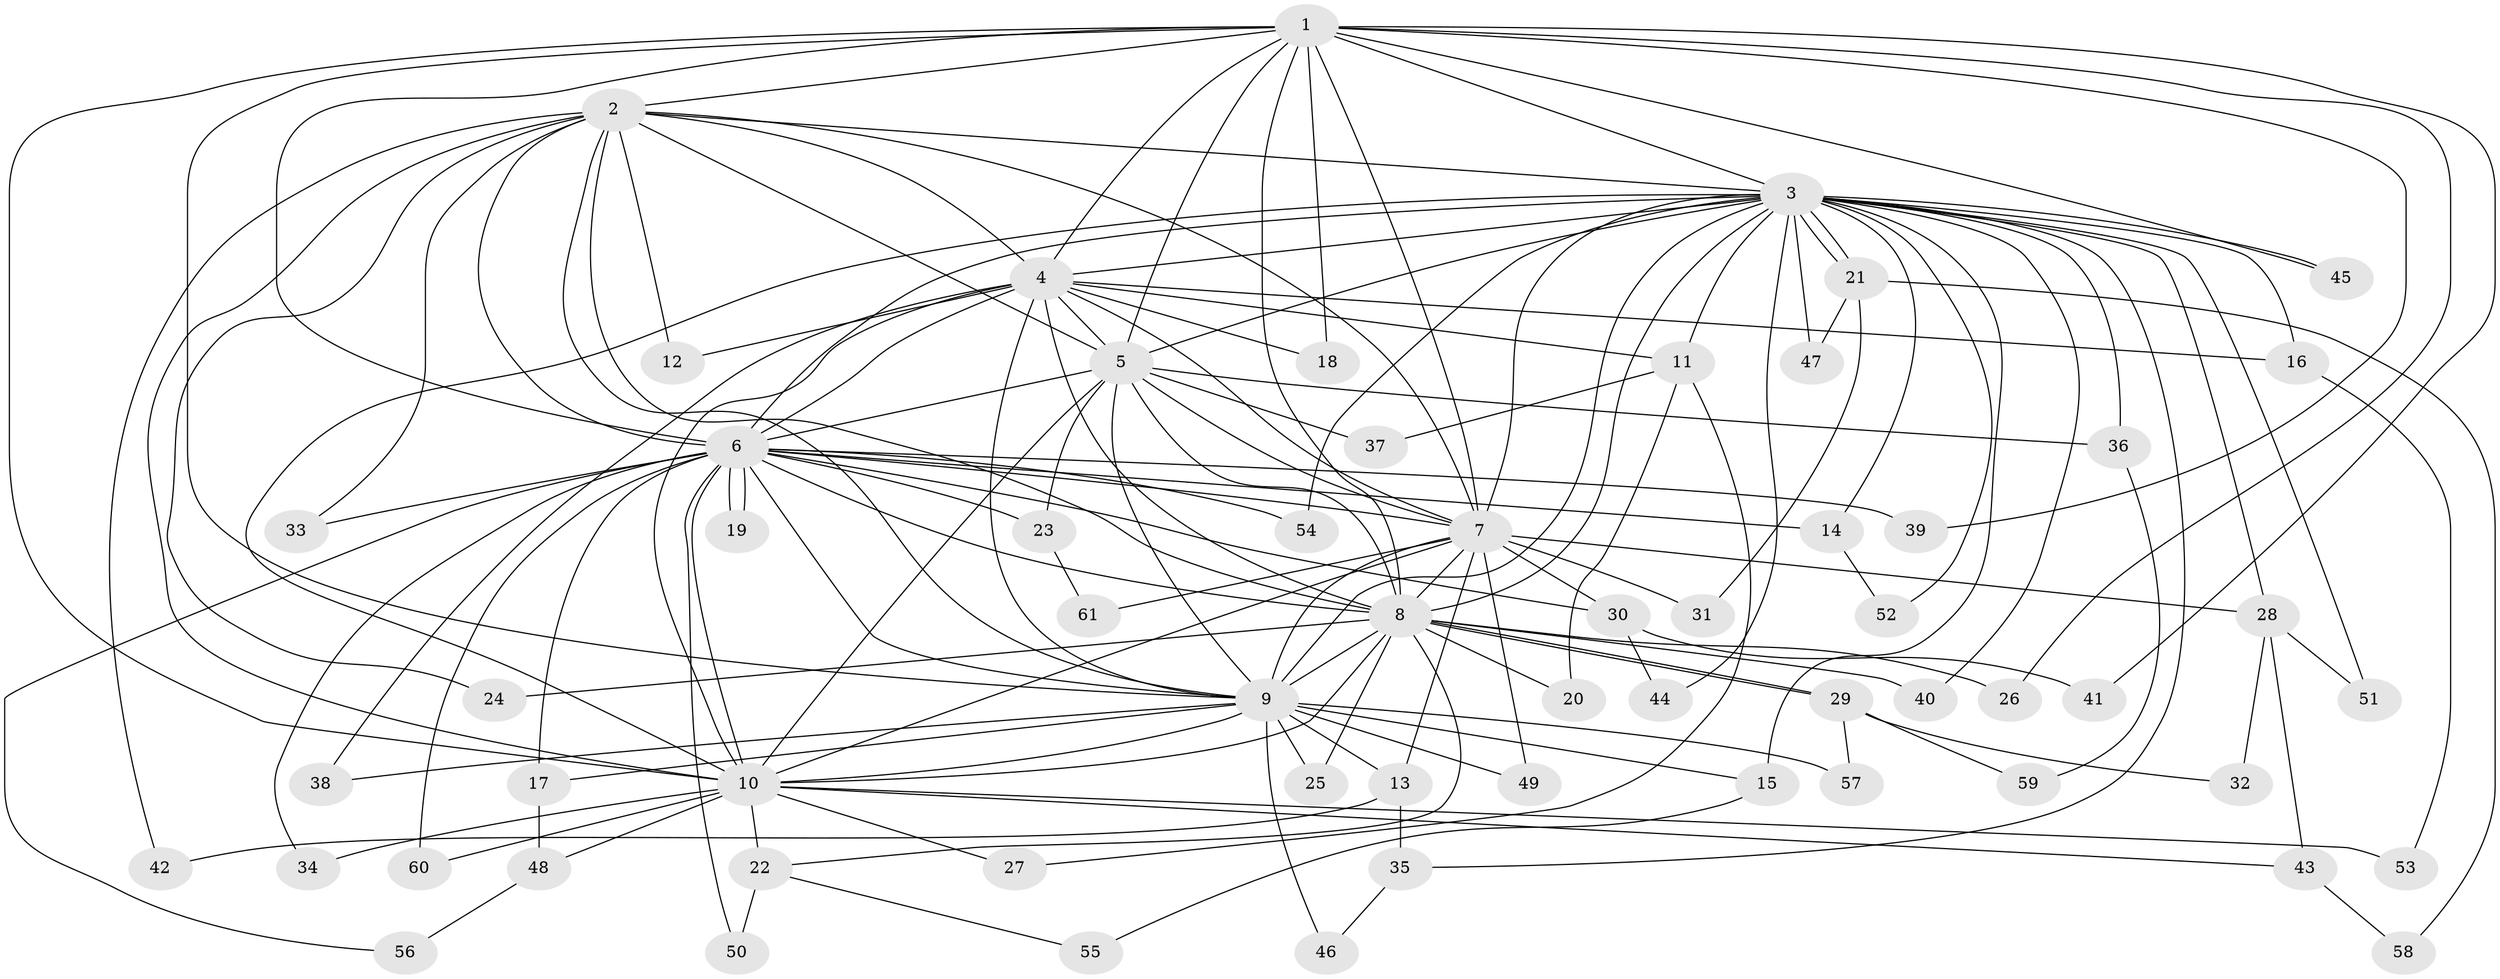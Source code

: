 // Generated by graph-tools (version 1.1) at 2025/10/02/27/25 16:10:59]
// undirected, 61 vertices, 147 edges
graph export_dot {
graph [start="1"]
  node [color=gray90,style=filled];
  1;
  2;
  3;
  4;
  5;
  6;
  7;
  8;
  9;
  10;
  11;
  12;
  13;
  14;
  15;
  16;
  17;
  18;
  19;
  20;
  21;
  22;
  23;
  24;
  25;
  26;
  27;
  28;
  29;
  30;
  31;
  32;
  33;
  34;
  35;
  36;
  37;
  38;
  39;
  40;
  41;
  42;
  43;
  44;
  45;
  46;
  47;
  48;
  49;
  50;
  51;
  52;
  53;
  54;
  55;
  56;
  57;
  58;
  59;
  60;
  61;
  1 -- 2;
  1 -- 3;
  1 -- 4;
  1 -- 5;
  1 -- 6;
  1 -- 7;
  1 -- 8;
  1 -- 9;
  1 -- 10;
  1 -- 18;
  1 -- 26;
  1 -- 39;
  1 -- 41;
  1 -- 45;
  2 -- 3;
  2 -- 4;
  2 -- 5;
  2 -- 6;
  2 -- 7;
  2 -- 8;
  2 -- 9;
  2 -- 10;
  2 -- 12;
  2 -- 24;
  2 -- 33;
  2 -- 42;
  3 -- 4;
  3 -- 5;
  3 -- 6;
  3 -- 7;
  3 -- 8;
  3 -- 9;
  3 -- 10;
  3 -- 11;
  3 -- 14;
  3 -- 15;
  3 -- 16;
  3 -- 21;
  3 -- 21;
  3 -- 28;
  3 -- 35;
  3 -- 36;
  3 -- 40;
  3 -- 44;
  3 -- 45;
  3 -- 47;
  3 -- 51;
  3 -- 52;
  3 -- 54;
  4 -- 5;
  4 -- 6;
  4 -- 7;
  4 -- 8;
  4 -- 9;
  4 -- 10;
  4 -- 11;
  4 -- 12;
  4 -- 16;
  4 -- 18;
  4 -- 38;
  5 -- 6;
  5 -- 7;
  5 -- 8;
  5 -- 9;
  5 -- 10;
  5 -- 23;
  5 -- 36;
  5 -- 37;
  6 -- 7;
  6 -- 8;
  6 -- 9;
  6 -- 10;
  6 -- 14;
  6 -- 17;
  6 -- 19;
  6 -- 19;
  6 -- 23;
  6 -- 30;
  6 -- 33;
  6 -- 34;
  6 -- 39;
  6 -- 50;
  6 -- 54;
  6 -- 56;
  6 -- 60;
  7 -- 8;
  7 -- 9;
  7 -- 10;
  7 -- 13;
  7 -- 28;
  7 -- 30;
  7 -- 31;
  7 -- 49;
  7 -- 61;
  8 -- 9;
  8 -- 10;
  8 -- 20;
  8 -- 22;
  8 -- 24;
  8 -- 25;
  8 -- 26;
  8 -- 29;
  8 -- 29;
  8 -- 40;
  9 -- 10;
  9 -- 13;
  9 -- 15;
  9 -- 17;
  9 -- 25;
  9 -- 38;
  9 -- 46;
  9 -- 49;
  9 -- 57;
  10 -- 22;
  10 -- 27;
  10 -- 34;
  10 -- 43;
  10 -- 48;
  10 -- 53;
  10 -- 60;
  11 -- 20;
  11 -- 27;
  11 -- 37;
  13 -- 35;
  13 -- 42;
  14 -- 52;
  15 -- 55;
  16 -- 53;
  17 -- 48;
  21 -- 31;
  21 -- 47;
  21 -- 58;
  22 -- 50;
  22 -- 55;
  23 -- 61;
  28 -- 32;
  28 -- 43;
  28 -- 51;
  29 -- 32;
  29 -- 57;
  29 -- 59;
  30 -- 41;
  30 -- 44;
  35 -- 46;
  36 -- 59;
  43 -- 58;
  48 -- 56;
}

